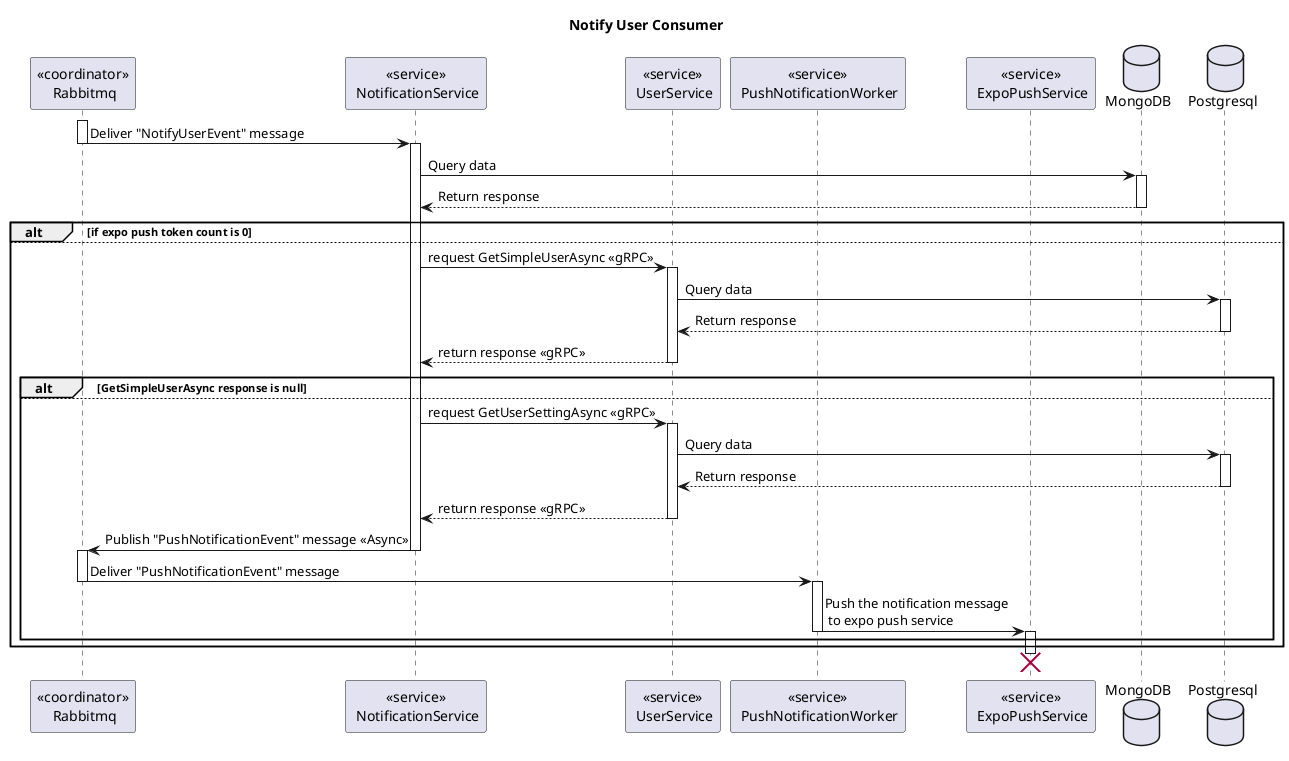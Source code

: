 @startuml Sequence
title "Notify User Consumer"

' Style section
<style>
  sequenceDiagram {
    reference {
      BackGroundColor white
    }
}
</style>

participant "<<coordinator>>\n Rabbitmq" as Rabbitmq
participant "<<service>>\n NotificationService" as NotificationService
participant "<<service>>\n UserService" as UserService
participant "<<service>>\n PushNotificationWorker" as PushNotificationWorker
participant "<<service>>\n ExpoPushService" as ExpoPushService

database MongoDB
database Postgresql

activate Rabbitmq
Rabbitmq -> NotificationService: Deliver "NotifyUserEvent" message
deactivate Rabbitmq
activate NotificationService
NotificationService -> MongoDB++: Query data
NotificationService <-- MongoDB--: Return response

alt if expo push token count is 0

else
  NotificationService -> UserService++: request GetSimpleUserAsync <<gRPC>>
  UserService -> Postgresql++: Query data
  UserService <-- Postgresql--: Return response
  NotificationService <-- UserService--: return response <<gRPC>>
  alt GetSimpleUserAsync response is null
    
  else
    NotificationService -> UserService++: request GetUserSettingAsync <<gRPC>>
    UserService -> Postgresql++: Query data
    UserService <-- Postgresql--: Return response
    NotificationService <-- UserService--: return response <<gRPC>>
    NotificationService -> Rabbitmq: Publish "PushNotificationEvent" message <<Async>>
    deactivate NotificationService
    activate Rabbitmq
    Rabbitmq -> PushNotificationWorker: Deliver "PushNotificationEvent" message
    deactivate Rabbitmq
    activate PushNotificationWorker
    PushNotificationWorker -> ExpoPushService: Push the notification message\n to expo push service
    deactivate PushNotificationWorker
    activate ExpoPushService
  end
end
destroy ExpoPushService


@enduml